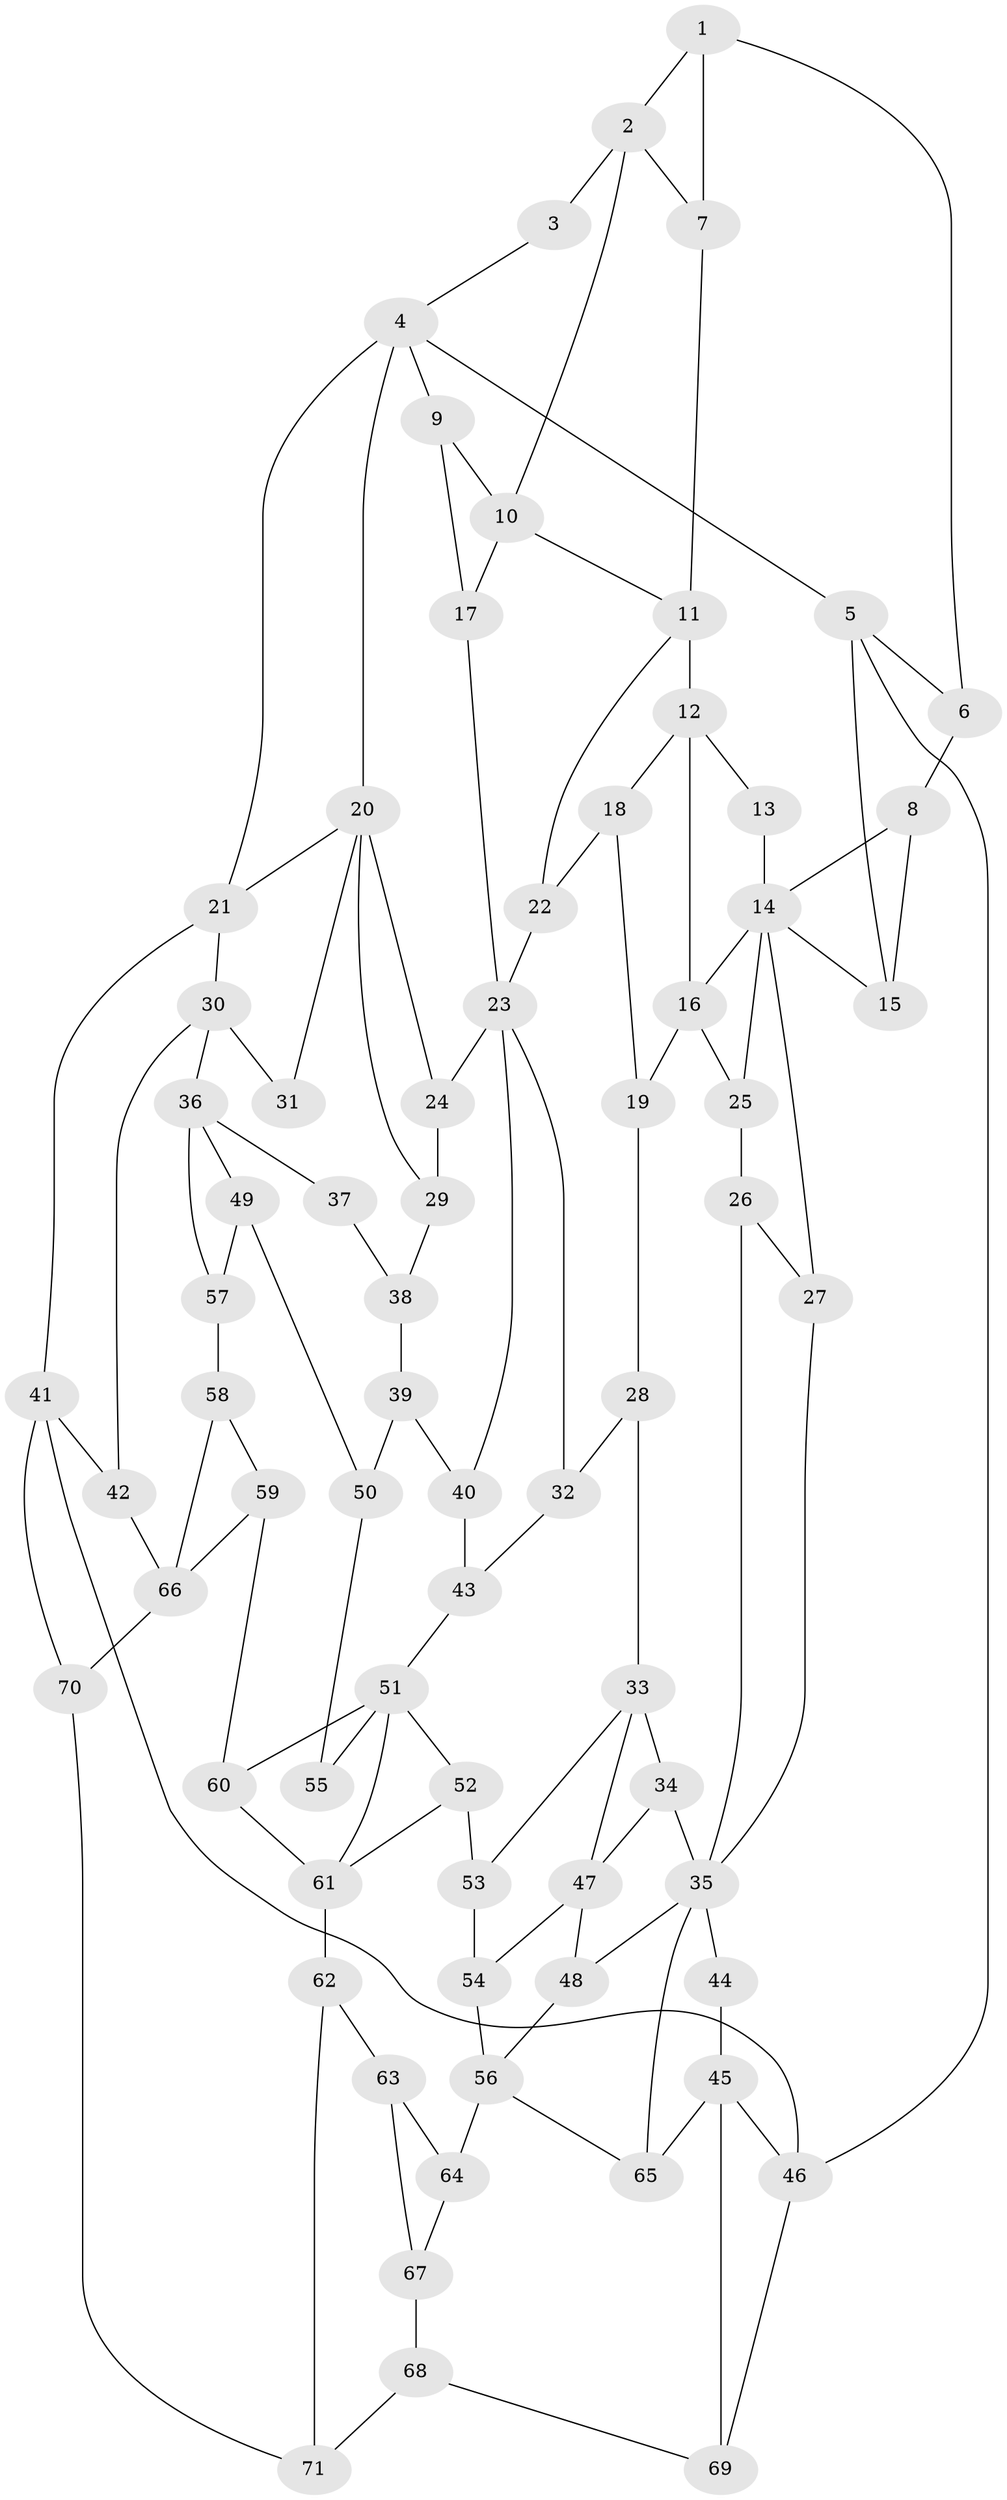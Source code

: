 // original degree distribution, {3: 0.02127659574468085, 4: 0.23404255319148937, 6: 0.22695035460992907, 5: 0.5177304964539007}
// Generated by graph-tools (version 1.1) at 2025/38/03/09/25 02:38:34]
// undirected, 71 vertices, 119 edges
graph export_dot {
graph [start="1"]
  node [color=gray90,style=filled];
  1;
  2;
  3;
  4;
  5;
  6;
  7;
  8;
  9;
  10;
  11;
  12;
  13;
  14;
  15;
  16;
  17;
  18;
  19;
  20;
  21;
  22;
  23;
  24;
  25;
  26;
  27;
  28;
  29;
  30;
  31;
  32;
  33;
  34;
  35;
  36;
  37;
  38;
  39;
  40;
  41;
  42;
  43;
  44;
  45;
  46;
  47;
  48;
  49;
  50;
  51;
  52;
  53;
  54;
  55;
  56;
  57;
  58;
  59;
  60;
  61;
  62;
  63;
  64;
  65;
  66;
  67;
  68;
  69;
  70;
  71;
  1 -- 2 [weight=1.0];
  1 -- 6 [weight=1.0];
  1 -- 7 [weight=1.0];
  2 -- 3 [weight=2.0];
  2 -- 7 [weight=1.0];
  2 -- 10 [weight=2.0];
  3 -- 4 [weight=1.0];
  4 -- 5 [weight=1.0];
  4 -- 9 [weight=1.0];
  4 -- 20 [weight=2.0];
  4 -- 21 [weight=1.0];
  5 -- 6 [weight=1.0];
  5 -- 15 [weight=1.0];
  5 -- 46 [weight=1.0];
  6 -- 8 [weight=2.0];
  7 -- 11 [weight=1.0];
  8 -- 14 [weight=1.0];
  8 -- 15 [weight=1.0];
  9 -- 10 [weight=1.0];
  9 -- 17 [weight=1.0];
  10 -- 11 [weight=1.0];
  10 -- 17 [weight=1.0];
  11 -- 12 [weight=2.0];
  11 -- 22 [weight=1.0];
  12 -- 13 [weight=2.0];
  12 -- 16 [weight=1.0];
  12 -- 18 [weight=1.0];
  13 -- 14 [weight=1.0];
  14 -- 15 [weight=1.0];
  14 -- 16 [weight=1.0];
  14 -- 25 [weight=1.0];
  14 -- 27 [weight=1.0];
  16 -- 19 [weight=2.0];
  16 -- 25 [weight=1.0];
  17 -- 23 [weight=1.0];
  18 -- 19 [weight=2.0];
  18 -- 22 [weight=1.0];
  19 -- 28 [weight=2.0];
  20 -- 21 [weight=1.0];
  20 -- 24 [weight=1.0];
  20 -- 29 [weight=1.0];
  20 -- 31 [weight=1.0];
  21 -- 30 [weight=1.0];
  21 -- 41 [weight=1.0];
  22 -- 23 [weight=1.0];
  23 -- 24 [weight=2.0];
  23 -- 32 [weight=1.0];
  23 -- 40 [weight=1.0];
  24 -- 29 [weight=1.0];
  25 -- 26 [weight=1.0];
  26 -- 27 [weight=1.0];
  26 -- 35 [weight=1.0];
  27 -- 35 [weight=1.0];
  28 -- 32 [weight=1.0];
  28 -- 33 [weight=2.0];
  29 -- 38 [weight=1.0];
  30 -- 31 [weight=2.0];
  30 -- 36 [weight=2.0];
  30 -- 42 [weight=1.0];
  32 -- 43 [weight=1.0];
  33 -- 34 [weight=1.0];
  33 -- 47 [weight=1.0];
  33 -- 53 [weight=1.0];
  34 -- 35 [weight=1.0];
  34 -- 47 [weight=1.0];
  35 -- 44 [weight=1.0];
  35 -- 48 [weight=1.0];
  35 -- 65 [weight=1.0];
  36 -- 37 [weight=2.0];
  36 -- 49 [weight=1.0];
  36 -- 57 [weight=1.0];
  37 -- 38 [weight=1.0];
  38 -- 39 [weight=1.0];
  39 -- 40 [weight=1.0];
  39 -- 50 [weight=1.0];
  40 -- 43 [weight=1.0];
  41 -- 42 [weight=1.0];
  41 -- 46 [weight=1.0];
  41 -- 70 [weight=1.0];
  42 -- 66 [weight=1.0];
  43 -- 51 [weight=1.0];
  44 -- 45 [weight=2.0];
  45 -- 46 [weight=1.0];
  45 -- 65 [weight=2.0];
  45 -- 69 [weight=1.0];
  46 -- 69 [weight=1.0];
  47 -- 48 [weight=1.0];
  47 -- 54 [weight=1.0];
  48 -- 56 [weight=1.0];
  49 -- 50 [weight=1.0];
  49 -- 57 [weight=1.0];
  50 -- 55 [weight=1.0];
  51 -- 52 [weight=1.0];
  51 -- 55 [weight=2.0];
  51 -- 60 [weight=1.0];
  51 -- 61 [weight=1.0];
  52 -- 53 [weight=1.0];
  52 -- 61 [weight=1.0];
  53 -- 54 [weight=1.0];
  54 -- 56 [weight=1.0];
  56 -- 64 [weight=2.0];
  56 -- 65 [weight=1.0];
  57 -- 58 [weight=1.0];
  58 -- 59 [weight=1.0];
  58 -- 66 [weight=1.0];
  59 -- 60 [weight=1.0];
  59 -- 66 [weight=1.0];
  60 -- 61 [weight=1.0];
  61 -- 62 [weight=2.0];
  62 -- 63 [weight=2.0];
  62 -- 71 [weight=1.0];
  63 -- 64 [weight=3.0];
  63 -- 67 [weight=1.0];
  64 -- 67 [weight=1.0];
  66 -- 70 [weight=1.0];
  67 -- 68 [weight=1.0];
  68 -- 69 [weight=1.0];
  68 -- 71 [weight=1.0];
  70 -- 71 [weight=1.0];
}
